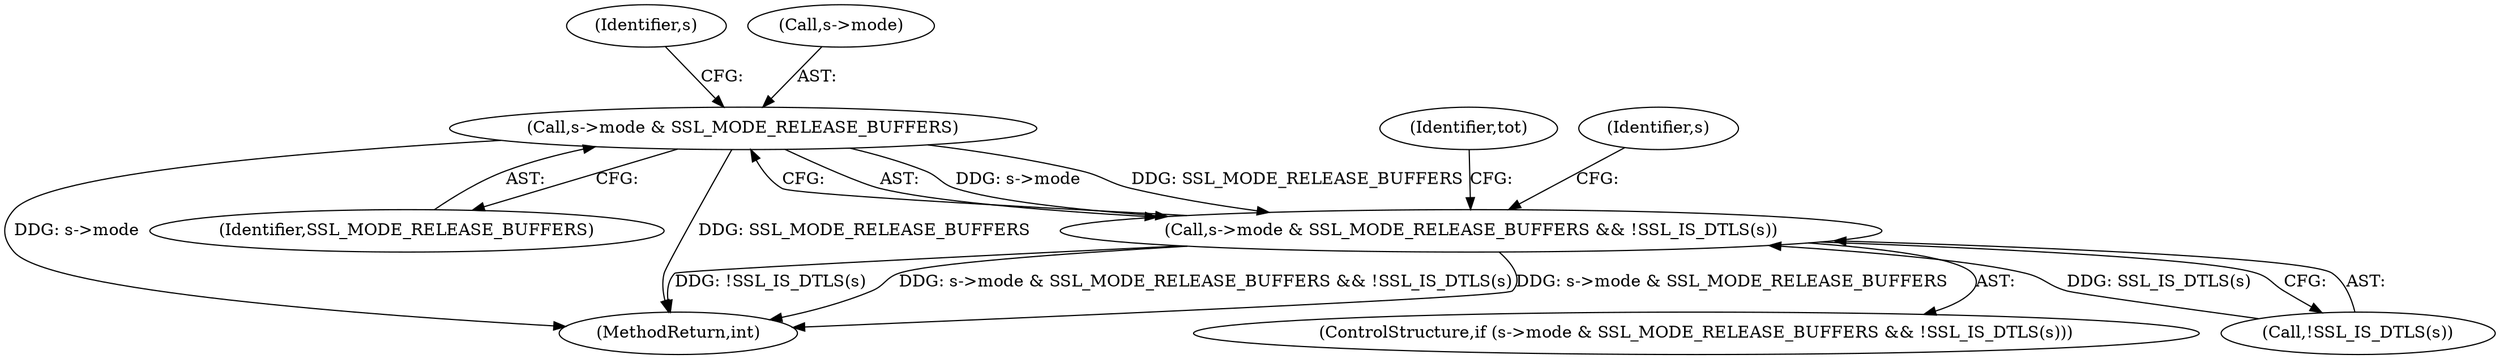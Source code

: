digraph "0_openssl_4ad93618d26a3ea23d36ad5498ff4f59eff3a4d2_0@pointer" {
"1000723" [label="(Call,s->mode & SSL_MODE_RELEASE_BUFFERS)"];
"1000722" [label="(Call,s->mode & SSL_MODE_RELEASE_BUFFERS && !SSL_IS_DTLS(s))"];
"1000730" [label="(Identifier,s)"];
"1000732" [label="(Identifier,s)"];
"1000734" [label="(Identifier,tot)"];
"1000728" [label="(Call,!SSL_IS_DTLS(s))"];
"1000723" [label="(Call,s->mode & SSL_MODE_RELEASE_BUFFERS)"];
"1000980" [label="(MethodReturn,int)"];
"1000721" [label="(ControlStructure,if (s->mode & SSL_MODE_RELEASE_BUFFERS && !SSL_IS_DTLS(s)))"];
"1000727" [label="(Identifier,SSL_MODE_RELEASE_BUFFERS)"];
"1000722" [label="(Call,s->mode & SSL_MODE_RELEASE_BUFFERS && !SSL_IS_DTLS(s))"];
"1000724" [label="(Call,s->mode)"];
"1000723" -> "1000722"  [label="AST: "];
"1000723" -> "1000727"  [label="CFG: "];
"1000724" -> "1000723"  [label="AST: "];
"1000727" -> "1000723"  [label="AST: "];
"1000730" -> "1000723"  [label="CFG: "];
"1000722" -> "1000723"  [label="CFG: "];
"1000723" -> "1000980"  [label="DDG: s->mode"];
"1000723" -> "1000980"  [label="DDG: SSL_MODE_RELEASE_BUFFERS"];
"1000723" -> "1000722"  [label="DDG: s->mode"];
"1000723" -> "1000722"  [label="DDG: SSL_MODE_RELEASE_BUFFERS"];
"1000722" -> "1000721"  [label="AST: "];
"1000722" -> "1000728"  [label="CFG: "];
"1000728" -> "1000722"  [label="AST: "];
"1000732" -> "1000722"  [label="CFG: "];
"1000734" -> "1000722"  [label="CFG: "];
"1000722" -> "1000980"  [label="DDG: s->mode & SSL_MODE_RELEASE_BUFFERS && !SSL_IS_DTLS(s)"];
"1000722" -> "1000980"  [label="DDG: s->mode & SSL_MODE_RELEASE_BUFFERS"];
"1000722" -> "1000980"  [label="DDG: !SSL_IS_DTLS(s)"];
"1000728" -> "1000722"  [label="DDG: SSL_IS_DTLS(s)"];
}
